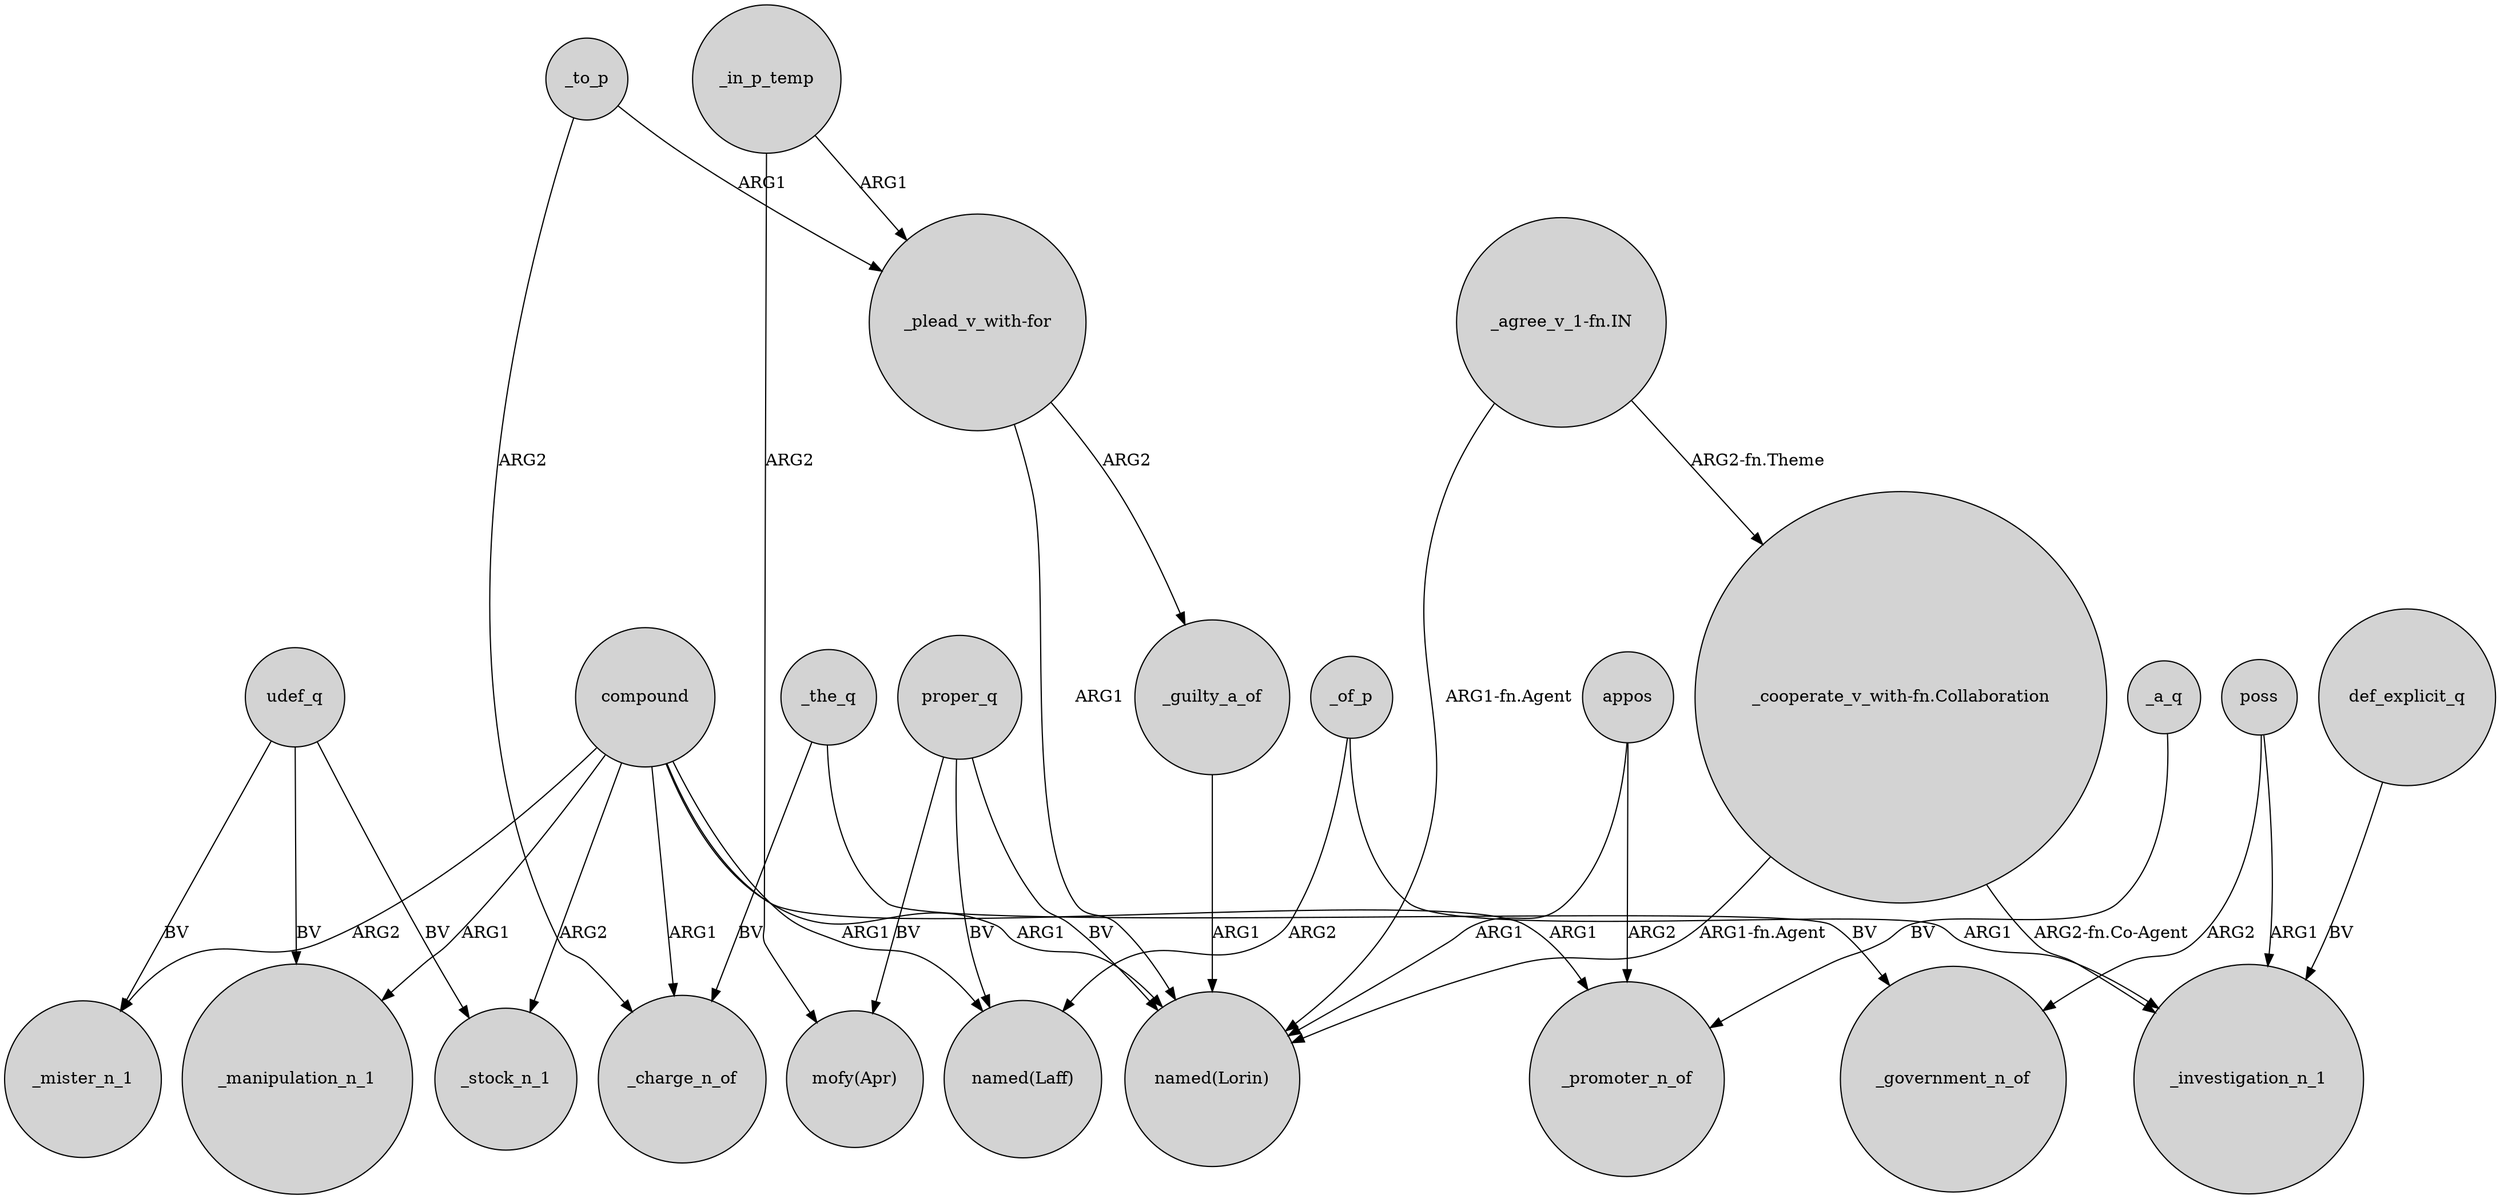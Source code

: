 digraph {
	node [shape=circle style=filled]
	_guilty_a_of -> "named(Lorin)" [label=ARG1]
	proper_q -> "named(Laff)" [label=BV]
	"_agree_v_1-fn.IN" -> "named(Lorin)" [label="ARG1-fn.Agent"]
	compound -> _mister_n_1 [label=ARG2]
	"_cooperate_v_with-fn.Collaboration" -> _investigation_n_1 [label="ARG2-fn.Co-Agent"]
	udef_q -> _mister_n_1 [label=BV]
	_to_p -> _charge_n_of [label=ARG2]
	proper_q -> "mofy(Apr)" [label=BV]
	appos -> _promoter_n_of [label=ARG2]
	_to_p -> "_plead_v_with-for" [label=ARG1]
	"_plead_v_with-for" -> _guilty_a_of [label=ARG2]
	def_explicit_q -> _investigation_n_1 [label=BV]
	"_cooperate_v_with-fn.Collaboration" -> "named(Lorin)" [label="ARG1-fn.Agent"]
	"_agree_v_1-fn.IN" -> "_cooperate_v_with-fn.Collaboration" [label="ARG2-fn.Theme"]
	_the_q -> _charge_n_of [label=BV]
	compound -> _stock_n_1 [label=ARG2]
	proper_q -> "named(Lorin)" [label=BV]
	compound -> "named(Lorin)" [label=ARG1]
	udef_q -> _stock_n_1 [label=BV]
	_a_q -> _promoter_n_of [label=BV]
	compound -> _charge_n_of [label=ARG1]
	_in_p_temp -> "mofy(Apr)" [label=ARG2]
	poss -> _investigation_n_1 [label=ARG1]
	compound -> _manipulation_n_1 [label=ARG1]
	_the_q -> _government_n_of [label=BV]
	_of_p -> _investigation_n_1 [label=ARG1]
	"_plead_v_with-for" -> "named(Lorin)" [label=ARG1]
	compound -> "named(Laff)" [label=ARG1]
	_in_p_temp -> "_plead_v_with-for" [label=ARG1]
	poss -> _government_n_of [label=ARG2]
	_of_p -> "named(Laff)" [label=ARG2]
	udef_q -> _manipulation_n_1 [label=BV]
	compound -> _promoter_n_of [label=ARG1]
	appos -> "named(Lorin)" [label=ARG1]
}
